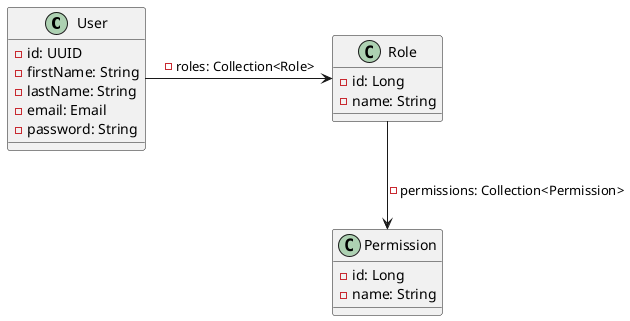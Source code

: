 @startuml
'https://plantuml.com/class-diagram

class User {
    -id: UUID
    -firstName: String
    -lastName: String
    -email: Email
    -password: String
}

class Role {
    -id: Long
    -name: String
}

class Permission {
    -id: Long
    -name: String
}

User -> Role: -roles: Collection<Role>

Role --> Permission: -permissions: Collection<Permission>

@enduml